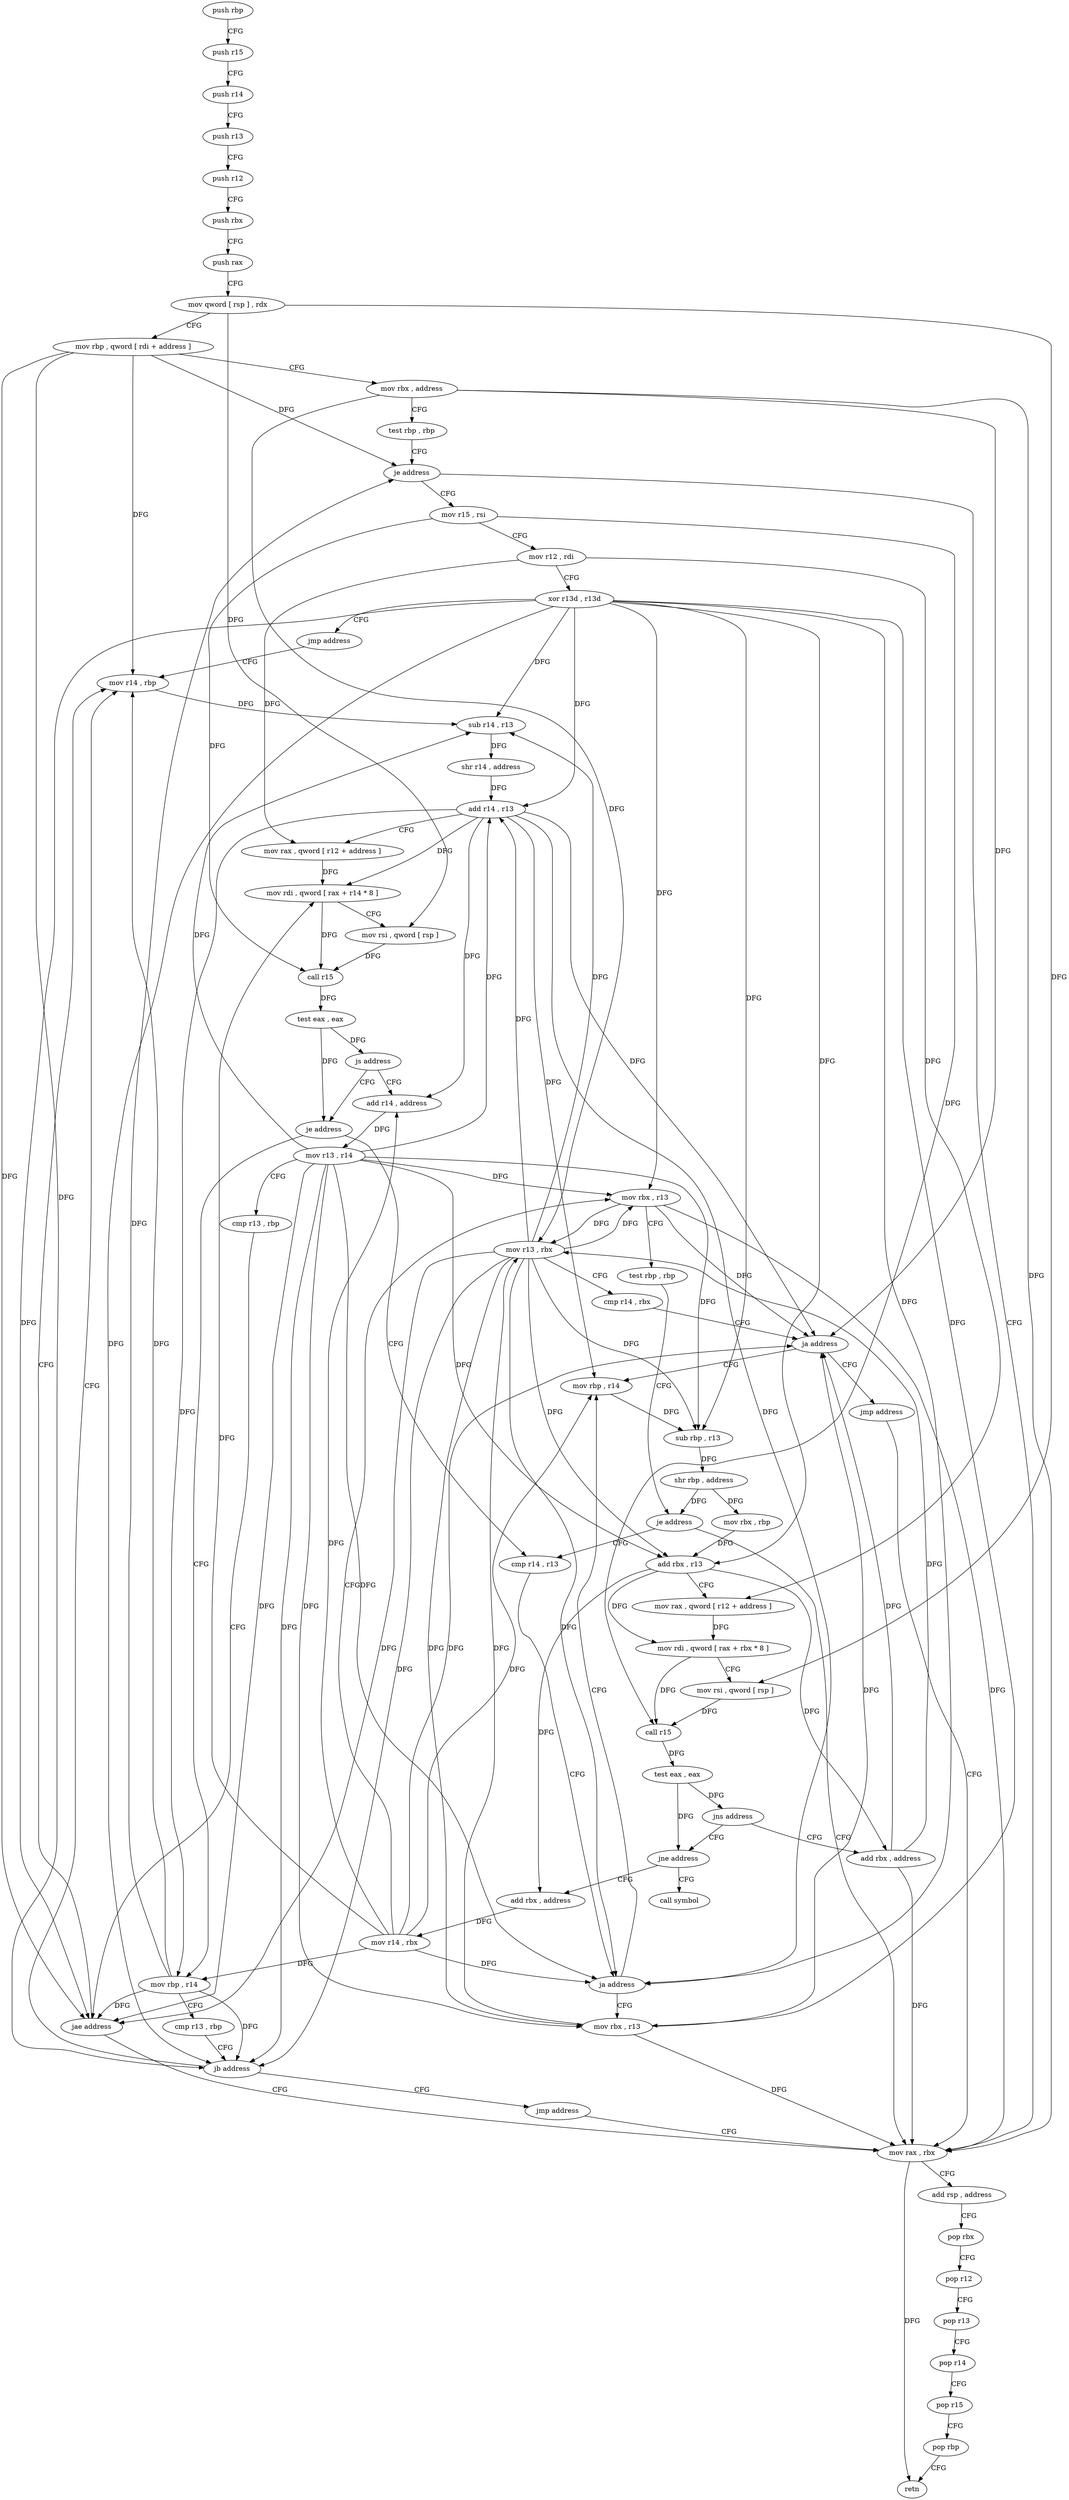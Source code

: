 digraph "func" {
"162496" [label = "push rbp" ]
"162497" [label = "push r15" ]
"162499" [label = "push r14" ]
"162501" [label = "push r13" ]
"162503" [label = "push r12" ]
"162505" [label = "push rbx" ]
"162506" [label = "push rax" ]
"162507" [label = "mov qword [ rsp ] , rdx" ]
"162511" [label = "mov rbp , qword [ rdi + address ]" ]
"162515" [label = "mov rbx , address" ]
"162522" [label = "test rbp , rbp" ]
"162525" [label = "je address" ]
"162697" [label = "mov rax , rbx" ]
"162531" [label = "mov r15 , rsi" ]
"162700" [label = "add rsp , address" ]
"162704" [label = "pop rbx" ]
"162705" [label = "pop r12" ]
"162707" [label = "pop r13" ]
"162709" [label = "pop r14" ]
"162711" [label = "pop r15" ]
"162713" [label = "pop rbp" ]
"162714" [label = "retn" ]
"162534" [label = "mov r12 , rdi" ]
"162537" [label = "xor r13d , r13d" ]
"162540" [label = "jmp address" ]
"162560" [label = "mov r14 , rbp" ]
"162563" [label = "sub r14 , r13" ]
"162566" [label = "shr r14 , address" ]
"162569" [label = "add r14 , r13" ]
"162572" [label = "mov rax , qword [ r12 + address ]" ]
"162577" [label = "mov rdi , qword [ rax + r14 * 8 ]" ]
"162581" [label = "mov rsi , qword [ rsp ]" ]
"162585" [label = "call r15" ]
"162588" [label = "test eax , eax" ]
"162590" [label = "js address" ]
"162544" [label = "add r14 , address" ]
"162592" [label = "je address" ]
"162548" [label = "mov r13 , r14" ]
"162551" [label = "cmp r13 , rbp" ]
"162554" [label = "jae address" ]
"162689" [label = "cmp r14 , r13" ]
"162594" [label = "mov rbp , r14" ]
"162692" [label = "ja address" ]
"162608" [label = "mov rbp , r14" ]
"162694" [label = "mov rbx , r13" ]
"162597" [label = "cmp r13 , rbp" ]
"162600" [label = "jb address" ]
"162602" [label = "jmp address" ]
"162611" [label = "sub rbp , r13" ]
"162614" [label = "shr rbp , address" ]
"162617" [label = "mov rbx , rbp" ]
"162620" [label = "add rbx , r13" ]
"162623" [label = "mov rax , qword [ r12 + address ]" ]
"162628" [label = "mov rdi , qword [ rax + rbx * 8 ]" ]
"162632" [label = "mov rsi , qword [ rsp ]" ]
"162636" [label = "call r15" ]
"162639" [label = "test eax , eax" ]
"162641" [label = "jns address" ]
"162672" [label = "jne address" ]
"162643" [label = "add rbx , address" ]
"162715" [label = "call symbol" ]
"162674" [label = "add rbx , address" ]
"162647" [label = "mov r13 , rbx" ]
"162650" [label = "cmp r14 , rbx" ]
"162653" [label = "ja address" ]
"162655" [label = "jmp address" ]
"162678" [label = "mov r14 , rbx" ]
"162681" [label = "mov rbx , r13" ]
"162684" [label = "test rbp , rbp" ]
"162687" [label = "je address" ]
"162496" -> "162497" [ label = "CFG" ]
"162497" -> "162499" [ label = "CFG" ]
"162499" -> "162501" [ label = "CFG" ]
"162501" -> "162503" [ label = "CFG" ]
"162503" -> "162505" [ label = "CFG" ]
"162505" -> "162506" [ label = "CFG" ]
"162506" -> "162507" [ label = "CFG" ]
"162507" -> "162511" [ label = "CFG" ]
"162507" -> "162581" [ label = "DFG" ]
"162507" -> "162632" [ label = "DFG" ]
"162511" -> "162515" [ label = "CFG" ]
"162511" -> "162525" [ label = "DFG" ]
"162511" -> "162560" [ label = "DFG" ]
"162511" -> "162554" [ label = "DFG" ]
"162511" -> "162600" [ label = "DFG" ]
"162515" -> "162522" [ label = "CFG" ]
"162515" -> "162697" [ label = "DFG" ]
"162515" -> "162647" [ label = "DFG" ]
"162515" -> "162653" [ label = "DFG" ]
"162522" -> "162525" [ label = "CFG" ]
"162525" -> "162697" [ label = "CFG" ]
"162525" -> "162531" [ label = "CFG" ]
"162697" -> "162700" [ label = "CFG" ]
"162697" -> "162714" [ label = "DFG" ]
"162531" -> "162534" [ label = "CFG" ]
"162531" -> "162585" [ label = "DFG" ]
"162531" -> "162636" [ label = "DFG" ]
"162700" -> "162704" [ label = "CFG" ]
"162704" -> "162705" [ label = "CFG" ]
"162705" -> "162707" [ label = "CFG" ]
"162707" -> "162709" [ label = "CFG" ]
"162709" -> "162711" [ label = "CFG" ]
"162711" -> "162713" [ label = "CFG" ]
"162713" -> "162714" [ label = "CFG" ]
"162534" -> "162537" [ label = "CFG" ]
"162534" -> "162572" [ label = "DFG" ]
"162534" -> "162623" [ label = "DFG" ]
"162537" -> "162540" [ label = "CFG" ]
"162537" -> "162563" [ label = "DFG" ]
"162537" -> "162569" [ label = "DFG" ]
"162537" -> "162554" [ label = "DFG" ]
"162537" -> "162692" [ label = "DFG" ]
"162537" -> "162600" [ label = "DFG" ]
"162537" -> "162611" [ label = "DFG" ]
"162537" -> "162620" [ label = "DFG" ]
"162537" -> "162694" [ label = "DFG" ]
"162537" -> "162681" [ label = "DFG" ]
"162540" -> "162560" [ label = "CFG" ]
"162560" -> "162563" [ label = "DFG" ]
"162563" -> "162566" [ label = "DFG" ]
"162566" -> "162569" [ label = "DFG" ]
"162569" -> "162572" [ label = "CFG" ]
"162569" -> "162577" [ label = "DFG" ]
"162569" -> "162544" [ label = "DFG" ]
"162569" -> "162692" [ label = "DFG" ]
"162569" -> "162594" [ label = "DFG" ]
"162569" -> "162608" [ label = "DFG" ]
"162569" -> "162653" [ label = "DFG" ]
"162572" -> "162577" [ label = "DFG" ]
"162577" -> "162581" [ label = "CFG" ]
"162577" -> "162585" [ label = "DFG" ]
"162581" -> "162585" [ label = "DFG" ]
"162585" -> "162588" [ label = "DFG" ]
"162588" -> "162590" [ label = "DFG" ]
"162588" -> "162592" [ label = "DFG" ]
"162590" -> "162544" [ label = "CFG" ]
"162590" -> "162592" [ label = "CFG" ]
"162544" -> "162548" [ label = "DFG" ]
"162592" -> "162689" [ label = "CFG" ]
"162592" -> "162594" [ label = "CFG" ]
"162548" -> "162551" [ label = "CFG" ]
"162548" -> "162563" [ label = "DFG" ]
"162548" -> "162569" [ label = "DFG" ]
"162548" -> "162554" [ label = "DFG" ]
"162548" -> "162692" [ label = "DFG" ]
"162548" -> "162600" [ label = "DFG" ]
"162548" -> "162611" [ label = "DFG" ]
"162548" -> "162620" [ label = "DFG" ]
"162548" -> "162694" [ label = "DFG" ]
"162548" -> "162681" [ label = "DFG" ]
"162551" -> "162554" [ label = "CFG" ]
"162554" -> "162697" [ label = "CFG" ]
"162554" -> "162560" [ label = "CFG" ]
"162689" -> "162692" [ label = "CFG" ]
"162594" -> "162597" [ label = "CFG" ]
"162594" -> "162525" [ label = "DFG" ]
"162594" -> "162560" [ label = "DFG" ]
"162594" -> "162554" [ label = "DFG" ]
"162594" -> "162600" [ label = "DFG" ]
"162692" -> "162608" [ label = "CFG" ]
"162692" -> "162694" [ label = "CFG" ]
"162608" -> "162611" [ label = "DFG" ]
"162694" -> "162697" [ label = "DFG" ]
"162694" -> "162647" [ label = "DFG" ]
"162694" -> "162653" [ label = "DFG" ]
"162597" -> "162600" [ label = "CFG" ]
"162600" -> "162560" [ label = "CFG" ]
"162600" -> "162602" [ label = "CFG" ]
"162602" -> "162697" [ label = "CFG" ]
"162611" -> "162614" [ label = "DFG" ]
"162614" -> "162617" [ label = "DFG" ]
"162614" -> "162687" [ label = "DFG" ]
"162617" -> "162620" [ label = "DFG" ]
"162620" -> "162623" [ label = "CFG" ]
"162620" -> "162628" [ label = "DFG" ]
"162620" -> "162643" [ label = "DFG" ]
"162620" -> "162674" [ label = "DFG" ]
"162623" -> "162628" [ label = "DFG" ]
"162628" -> "162632" [ label = "CFG" ]
"162628" -> "162636" [ label = "DFG" ]
"162632" -> "162636" [ label = "DFG" ]
"162636" -> "162639" [ label = "DFG" ]
"162639" -> "162641" [ label = "DFG" ]
"162639" -> "162672" [ label = "DFG" ]
"162641" -> "162672" [ label = "CFG" ]
"162641" -> "162643" [ label = "CFG" ]
"162672" -> "162715" [ label = "CFG" ]
"162672" -> "162674" [ label = "CFG" ]
"162643" -> "162647" [ label = "DFG" ]
"162643" -> "162697" [ label = "DFG" ]
"162643" -> "162653" [ label = "DFG" ]
"162674" -> "162678" [ label = "DFG" ]
"162647" -> "162650" [ label = "CFG" ]
"162647" -> "162563" [ label = "DFG" ]
"162647" -> "162569" [ label = "DFG" ]
"162647" -> "162692" [ label = "DFG" ]
"162647" -> "162611" [ label = "DFG" ]
"162647" -> "162620" [ label = "DFG" ]
"162647" -> "162694" [ label = "DFG" ]
"162647" -> "162554" [ label = "DFG" ]
"162647" -> "162600" [ label = "DFG" ]
"162647" -> "162681" [ label = "DFG" ]
"162650" -> "162653" [ label = "CFG" ]
"162653" -> "162608" [ label = "CFG" ]
"162653" -> "162655" [ label = "CFG" ]
"162655" -> "162697" [ label = "CFG" ]
"162678" -> "162681" [ label = "CFG" ]
"162678" -> "162577" [ label = "DFG" ]
"162678" -> "162544" [ label = "DFG" ]
"162678" -> "162594" [ label = "DFG" ]
"162678" -> "162608" [ label = "DFG" ]
"162678" -> "162692" [ label = "DFG" ]
"162678" -> "162653" [ label = "DFG" ]
"162681" -> "162684" [ label = "CFG" ]
"162681" -> "162697" [ label = "DFG" ]
"162681" -> "162647" [ label = "DFG" ]
"162681" -> "162653" [ label = "DFG" ]
"162684" -> "162687" [ label = "CFG" ]
"162687" -> "162697" [ label = "CFG" ]
"162687" -> "162689" [ label = "CFG" ]
}
